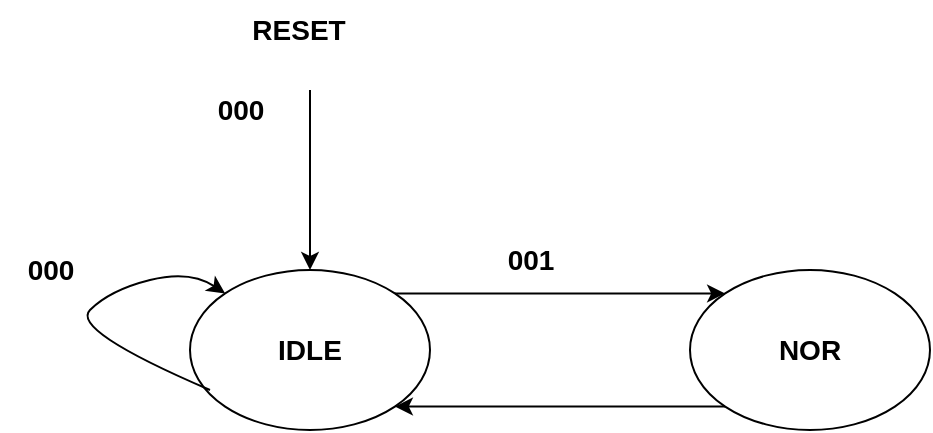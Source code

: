 <mxfile version="20.7.4" type="device"><diagram id="XtW4L6IdqnKRkuZHq21a" name="Page-1"><mxGraphModel dx="1004" dy="541" grid="1" gridSize="10" guides="1" tooltips="1" connect="1" arrows="1" fold="1" page="1" pageScale="1" pageWidth="850" pageHeight="1100" math="0" shadow="0"><root><mxCell id="0"/><mxCell id="1" parent="0"/><mxCell id="hu_OiEuONY14sj8rjXO7-4" style="edgeStyle=orthogonalEdgeStyle;rounded=0;orthogonalLoop=1;jettySize=auto;html=1;exitX=1;exitY=0;exitDx=0;exitDy=0;entryX=0;entryY=0;entryDx=0;entryDy=0;" edge="1" parent="1" source="hu_OiEuONY14sj8rjXO7-1" target="hu_OiEuONY14sj8rjXO7-2"><mxGeometry relative="1" as="geometry"/></mxCell><mxCell id="hu_OiEuONY14sj8rjXO7-1" value="&lt;font style=&quot;font-size: 14px;&quot;&gt;&lt;b&gt;IDLE&lt;/b&gt;&lt;/font&gt;" style="ellipse;whiteSpace=wrap;html=1;" vertex="1" parent="1"><mxGeometry x="308" y="397" width="120" height="80" as="geometry"/></mxCell><mxCell id="hu_OiEuONY14sj8rjXO7-5" style="edgeStyle=orthogonalEdgeStyle;rounded=0;orthogonalLoop=1;jettySize=auto;html=1;entryX=1;entryY=1;entryDx=0;entryDy=0;exitX=0;exitY=1;exitDx=0;exitDy=0;" edge="1" parent="1" source="hu_OiEuONY14sj8rjXO7-2" target="hu_OiEuONY14sj8rjXO7-1"><mxGeometry relative="1" as="geometry"/></mxCell><mxCell id="hu_OiEuONY14sj8rjXO7-2" value="&lt;font style=&quot;font-size: 14px;&quot;&gt;&lt;b&gt;NOR&lt;/b&gt;&lt;/font&gt;" style="ellipse;whiteSpace=wrap;html=1;" vertex="1" parent="1"><mxGeometry x="558" y="397" width="120" height="80" as="geometry"/></mxCell><mxCell id="hu_OiEuONY14sj8rjXO7-6" value="" style="endArrow=classic;html=1;rounded=0;" edge="1" parent="1" target="hu_OiEuONY14sj8rjXO7-1"><mxGeometry width="50" height="50" relative="1" as="geometry"><mxPoint x="368" y="307" as="sourcePoint"/><mxPoint x="498" y="427" as="targetPoint"/><Array as="points"/></mxGeometry></mxCell><mxCell id="hu_OiEuONY14sj8rjXO7-7" value="" style="curved=1;endArrow=classic;html=1;rounded=0;entryX=0;entryY=0;entryDx=0;entryDy=0;" edge="1" parent="1" target="hu_OiEuONY14sj8rjXO7-1"><mxGeometry x="0.414" y="-161" width="50" height="50" relative="1" as="geometry"><mxPoint x="318" y="457" as="sourcePoint"/><mxPoint x="318" y="407" as="targetPoint"/><Array as="points"><mxPoint x="318" y="457"/><mxPoint x="248" y="427"/><mxPoint x="268" y="407"/><mxPoint x="308" y="397"/></Array><mxPoint x="-160" y="-141" as="offset"/></mxGeometry></mxCell><mxCell id="hu_OiEuONY14sj8rjXO7-8" value="&lt;b&gt;&lt;font style=&quot;font-size: 14px;&quot;&gt;001&lt;/font&gt;&lt;/b&gt;" style="text;html=1;align=center;verticalAlign=middle;resizable=0;points=[];autosize=1;strokeColor=none;fillColor=none;" vertex="1" parent="1"><mxGeometry x="453" y="377" width="50" height="30" as="geometry"/></mxCell><mxCell id="hu_OiEuONY14sj8rjXO7-9" value="&lt;b&gt;RESET&lt;/b&gt;" style="text;html=1;align=center;verticalAlign=middle;resizable=0;points=[];autosize=1;strokeColor=none;fillColor=none;fontSize=14;" vertex="1" parent="1"><mxGeometry x="327" y="262" width="70" height="30" as="geometry"/></mxCell><mxCell id="hu_OiEuONY14sj8rjXO7-10" value="&lt;b&gt;000&lt;/b&gt;" style="text;html=1;align=center;verticalAlign=middle;resizable=0;points=[];autosize=1;strokeColor=none;fillColor=none;fontSize=14;" vertex="1" parent="1"><mxGeometry x="308" y="302" width="50" height="30" as="geometry"/></mxCell><mxCell id="hu_OiEuONY14sj8rjXO7-11" value="&lt;b&gt;000&lt;/b&gt;" style="text;html=1;align=center;verticalAlign=middle;resizable=0;points=[];autosize=1;strokeColor=none;fillColor=none;fontSize=14;" vertex="1" parent="1"><mxGeometry x="213" y="382" width="50" height="30" as="geometry"/></mxCell></root></mxGraphModel></diagram></mxfile>
